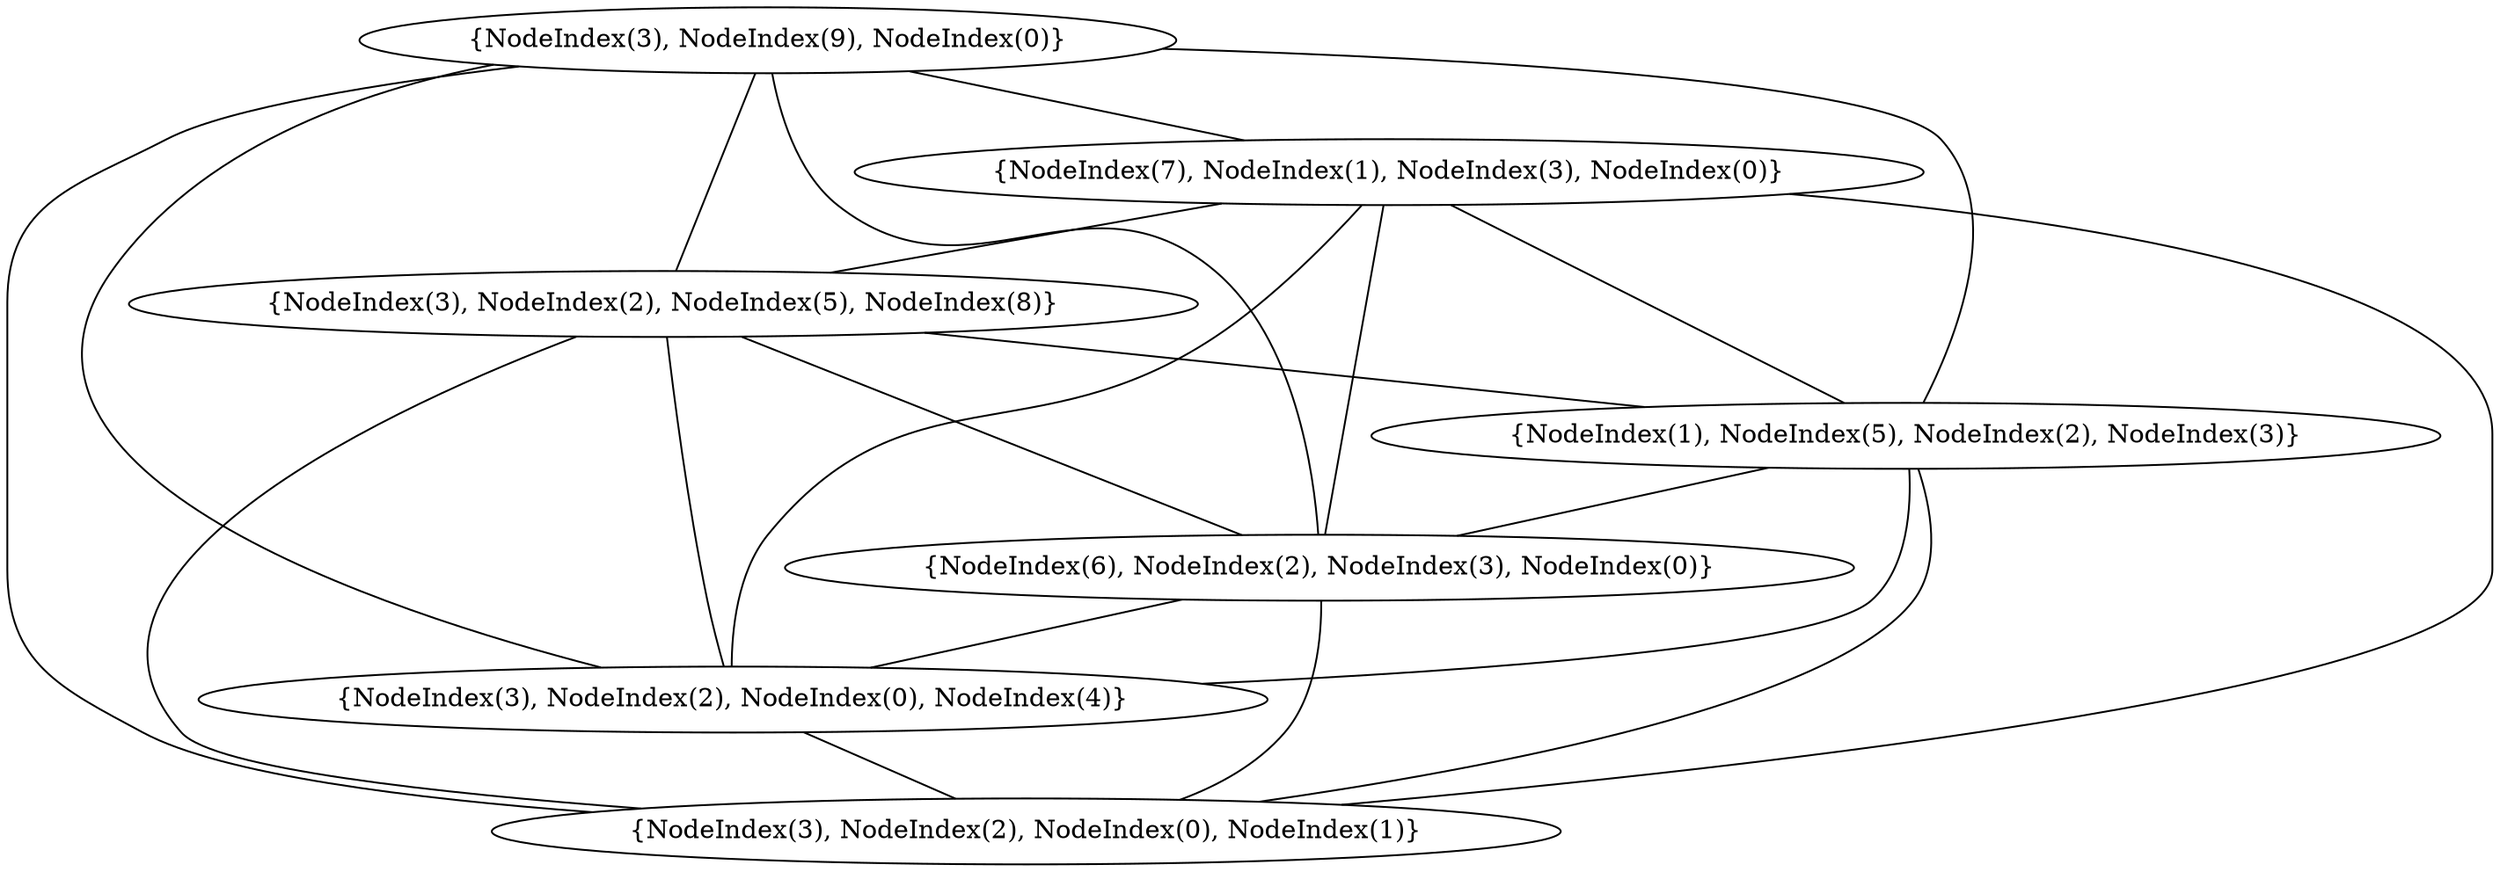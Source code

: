 graph {
    0 [ label = "{NodeIndex(3), NodeIndex(2), NodeIndex(0), NodeIndex(1)}" ]
    1 [ label = "{NodeIndex(3), NodeIndex(2), NodeIndex(0), NodeIndex(4)}" ]
    2 [ label = "{NodeIndex(6), NodeIndex(2), NodeIndex(3), NodeIndex(0)}" ]
    3 [ label = "{NodeIndex(1), NodeIndex(5), NodeIndex(2), NodeIndex(3)}" ]
    4 [ label = "{NodeIndex(3), NodeIndex(2), NodeIndex(5), NodeIndex(8)}" ]
    5 [ label = "{NodeIndex(7), NodeIndex(1), NodeIndex(3), NodeIndex(0)}" ]
    6 [ label = "{NodeIndex(3), NodeIndex(9), NodeIndex(0)}" ]
    1 -- 0 [ ]
    2 -- 0 [ ]
    2 -- 1 [ ]
    3 -- 0 [ ]
    3 -- 1 [ ]
    3 -- 2 [ ]
    4 -- 0 [ ]
    4 -- 1 [ ]
    4 -- 2 [ ]
    4 -- 3 [ ]
    5 -- 0 [ ]
    5 -- 1 [ ]
    5 -- 2 [ ]
    5 -- 3 [ ]
    5 -- 4 [ ]
    6 -- 0 [ ]
    6 -- 1 [ ]
    6 -- 2 [ ]
    6 -- 3 [ ]
    6 -- 4 [ ]
    6 -- 5 [ ]
}
